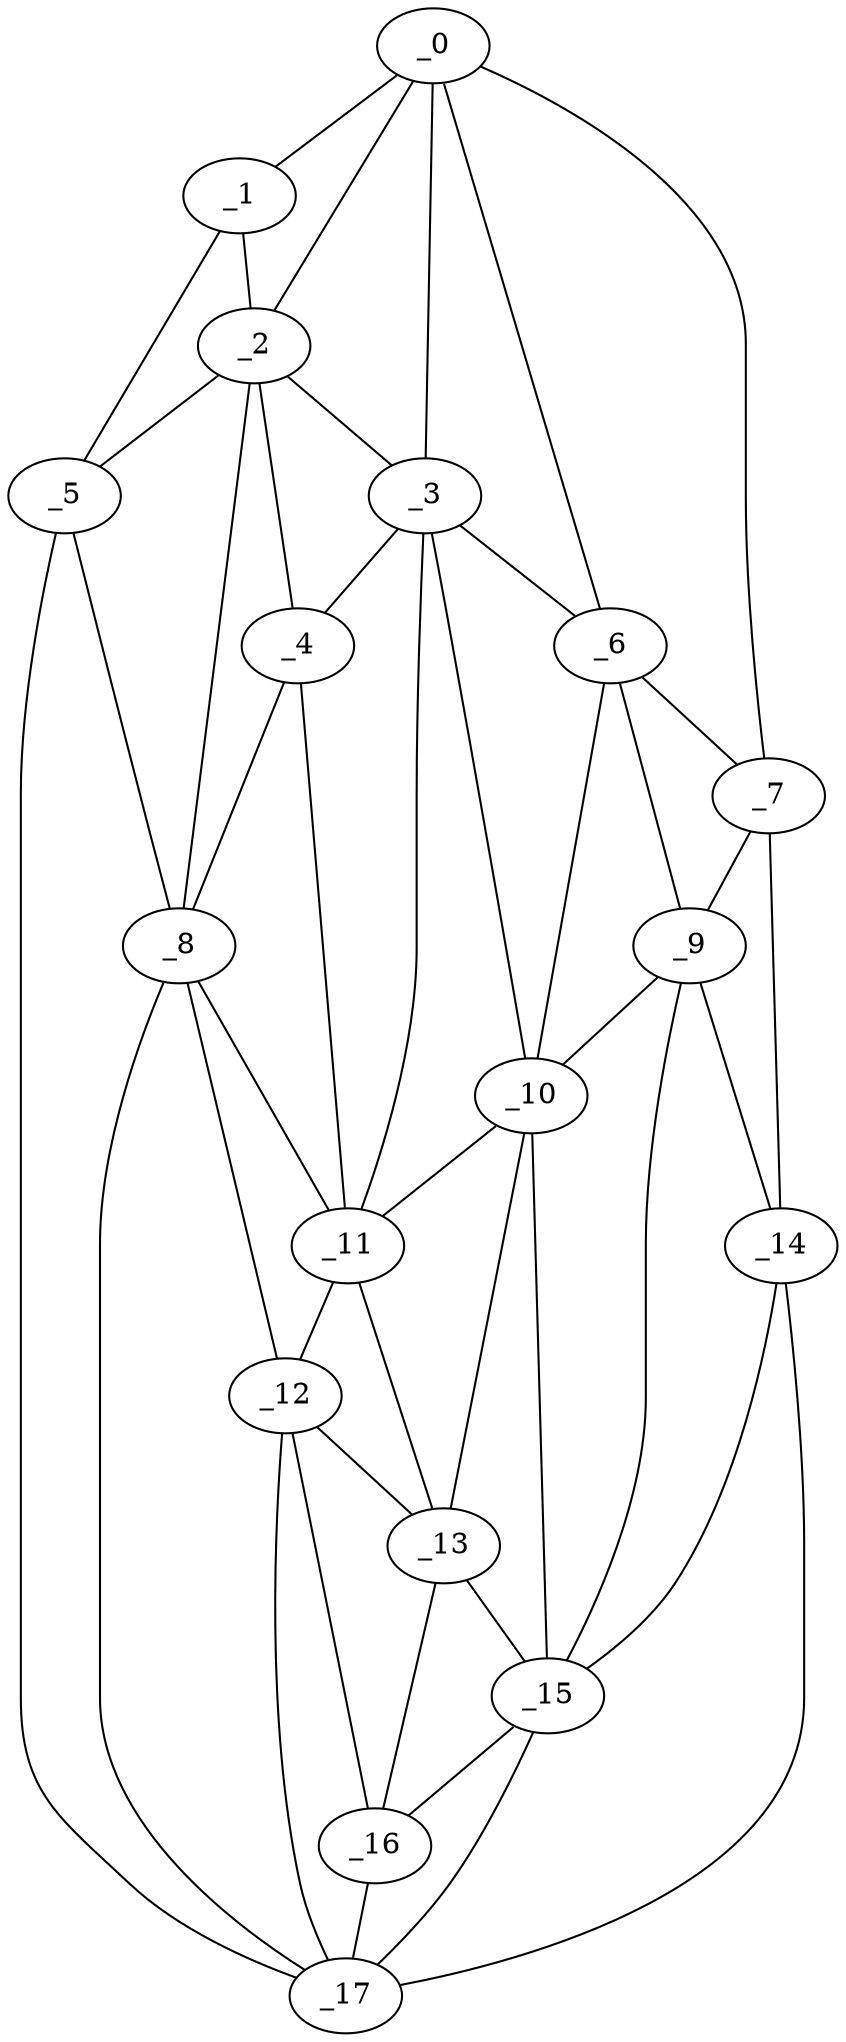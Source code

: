 graph "obj29__215.gxl" {
	_0	 [x=7,
		y=36];
	_1	 [x=45,
		y=22];
	_0 -- _1	 [valence=1];
	_2	 [x=48,
		y=32];
	_0 -- _2	 [valence=2];
	_3	 [x=51,
		y=52];
	_0 -- _3	 [valence=2];
	_6	 [x=60,
		y=94];
	_0 -- _6	 [valence=2];
	_7	 [x=63,
		y=113];
	_0 -- _7	 [valence=1];
	_1 -- _2	 [valence=2];
	_5	 [x=53,
		y=23];
	_1 -- _5	 [valence=1];
	_2 -- _3	 [valence=2];
	_4	 [x=52,
		y=44];
	_2 -- _4	 [valence=1];
	_2 -- _5	 [valence=2];
	_8	 [x=65,
		y=30];
	_2 -- _8	 [valence=1];
	_3 -- _4	 [valence=1];
	_3 -- _6	 [valence=2];
	_10	 [x=76,
		y=73];
	_3 -- _10	 [valence=1];
	_11	 [x=83,
		y=39];
	_3 -- _11	 [valence=2];
	_4 -- _8	 [valence=2];
	_4 -- _11	 [valence=2];
	_5 -- _8	 [valence=2];
	_17	 [x=126,
		y=40];
	_5 -- _17	 [valence=1];
	_6 -- _7	 [valence=2];
	_9	 [x=75,
		y=105];
	_6 -- _9	 [valence=2];
	_6 -- _10	 [valence=1];
	_7 -- _9	 [valence=2];
	_14	 [x=114,
		y=103];
	_7 -- _14	 [valence=1];
	_8 -- _11	 [valence=1];
	_12	 [x=108,
		y=42];
	_8 -- _12	 [valence=2];
	_8 -- _17	 [valence=2];
	_9 -- _10	 [valence=2];
	_9 -- _14	 [valence=2];
	_15	 [x=116,
		y=83];
	_9 -- _15	 [valence=1];
	_10 -- _11	 [valence=2];
	_13	 [x=111,
		y=66];
	_10 -- _13	 [valence=2];
	_10 -- _15	 [valence=2];
	_11 -- _12	 [valence=1];
	_11 -- _13	 [valence=2];
	_12 -- _13	 [valence=2];
	_16	 [x=121,
		y=54];
	_12 -- _16	 [valence=1];
	_12 -- _17	 [valence=1];
	_13 -- _15	 [valence=1];
	_13 -- _16	 [valence=2];
	_14 -- _15	 [valence=1];
	_14 -- _17	 [valence=1];
	_15 -- _16	 [valence=1];
	_15 -- _17	 [valence=2];
	_16 -- _17	 [valence=2];
}
